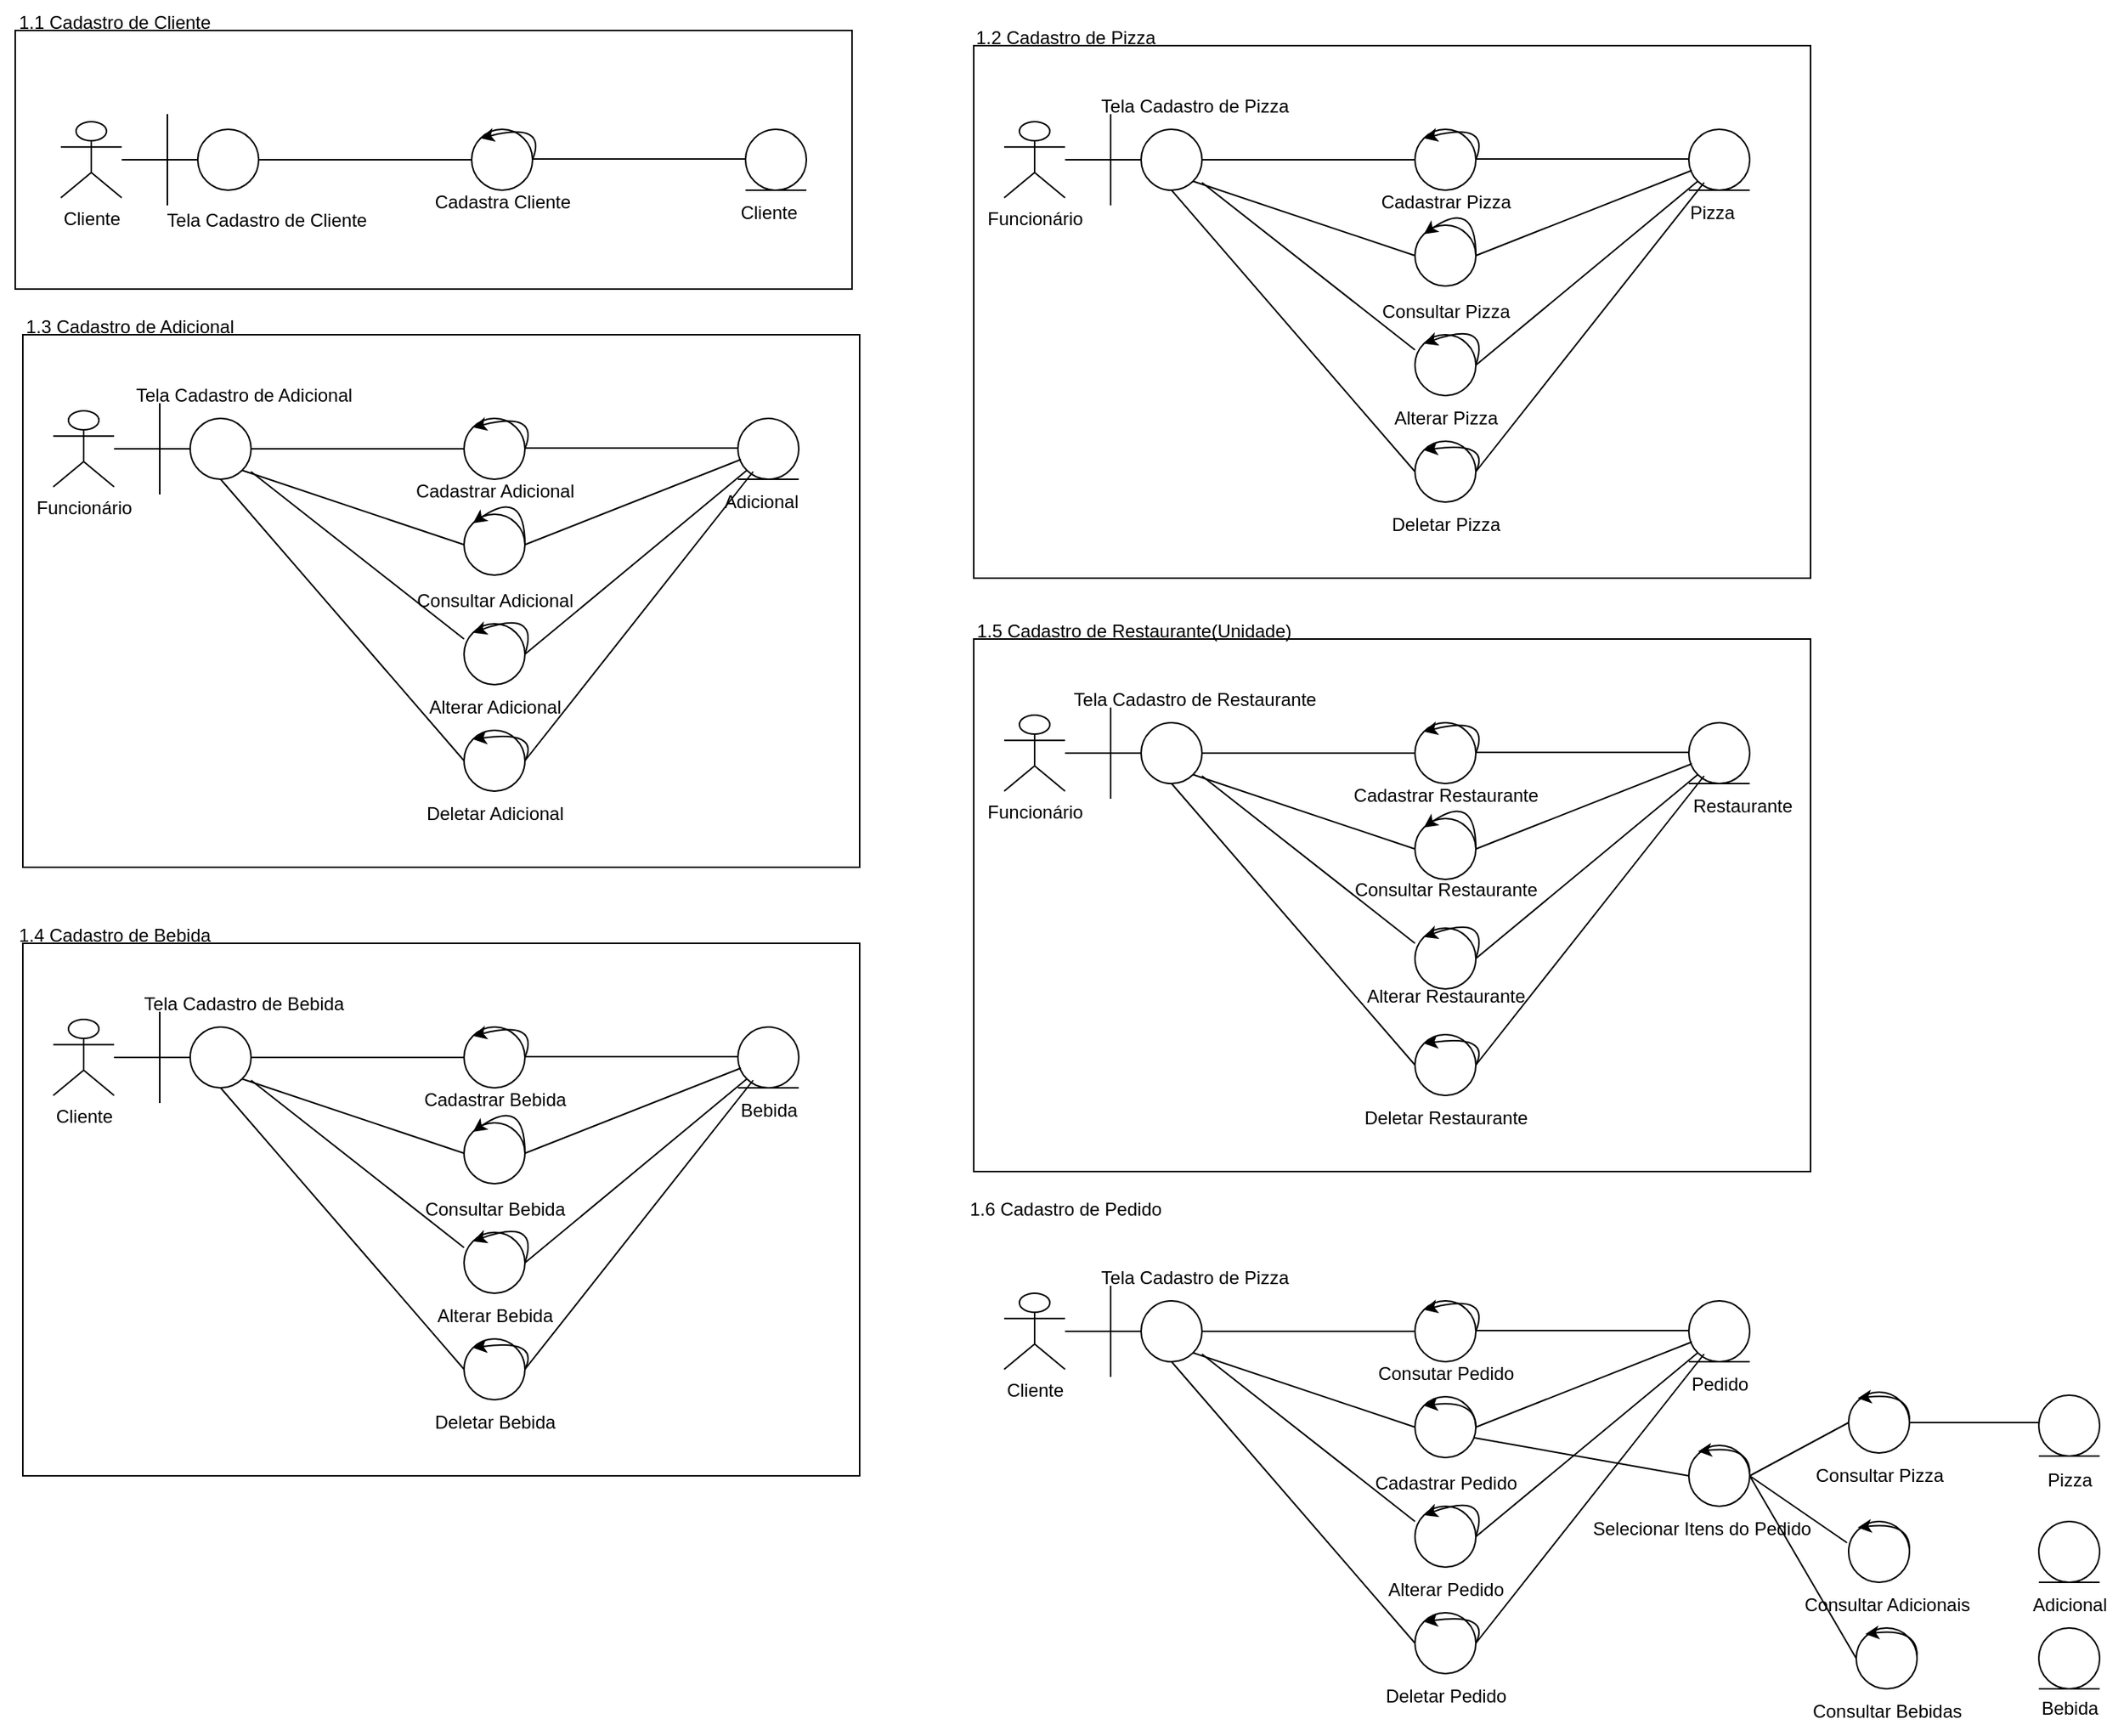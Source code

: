 <mxfile version="26.2.13">
  <diagram id="9wuUEzQ36MTWyRFUQ5qu" name="Página-1">
    <mxGraphModel dx="874" dy="600" grid="1" gridSize="10" guides="1" tooltips="1" connect="1" arrows="1" fold="1" page="1" pageScale="1" pageWidth="3300" pageHeight="4681" math="0" shadow="0">
      <root>
        <mxCell id="0" />
        <mxCell id="1" parent="0" />
        <mxCell id="_TT6wKNkeM36kvLPvi3m-147" value="" style="rounded=0;whiteSpace=wrap;html=1;fillColor=none;" vertex="1" parent="1">
          <mxGeometry x="25" y="700" width="550" height="350" as="geometry" />
        </mxCell>
        <mxCell id="_TT6wKNkeM36kvLPvi3m-57" value="" style="rounded=0;whiteSpace=wrap;html=1;fillColor=none;" vertex="1" parent="1">
          <mxGeometry x="650" y="110" width="550" height="350" as="geometry" />
        </mxCell>
        <mxCell id="_TT6wKNkeM36kvLPvi3m-117" value="" style="rounded=0;whiteSpace=wrap;html=1;fillColor=none;" vertex="1" parent="1">
          <mxGeometry x="650" y="500" width="550" height="350" as="geometry" />
        </mxCell>
        <mxCell id="_TT6wKNkeM36kvLPvi3m-87" value="" style="rounded=0;whiteSpace=wrap;html=1;fillColor=none;" vertex="1" parent="1">
          <mxGeometry x="25" y="300" width="550" height="350" as="geometry" />
        </mxCell>
        <mxCell id="_TT6wKNkeM36kvLPvi3m-22" value="" style="rounded=0;whiteSpace=wrap;html=1;fillColor=none;" vertex="1" parent="1">
          <mxGeometry x="20" y="100" width="550" height="170" as="geometry" />
        </mxCell>
        <mxCell id="_TT6wKNkeM36kvLPvi3m-2" value="Cliente" style="shape=umlActor;verticalLabelPosition=bottom;verticalAlign=top;html=1;outlineConnect=0;" vertex="1" parent="1">
          <mxGeometry x="50" y="160" width="40" height="50" as="geometry" />
        </mxCell>
        <mxCell id="_TT6wKNkeM36kvLPvi3m-5" value="1.1 Cadastro de Cliente" style="text;html=1;align=center;verticalAlign=middle;resizable=0;points=[];autosize=1;strokeColor=none;fillColor=none;" vertex="1" parent="1">
          <mxGeometry x="10" y="80" width="150" height="30" as="geometry" />
        </mxCell>
        <mxCell id="_TT6wKNkeM36kvLPvi3m-6" value="" style="ellipse;whiteSpace=wrap;html=1;aspect=fixed;fillColor=none;" vertex="1" parent="1">
          <mxGeometry x="140" y="165" width="40" height="40" as="geometry" />
        </mxCell>
        <mxCell id="_TT6wKNkeM36kvLPvi3m-10" value="" style="endArrow=none;html=1;rounded=0;" edge="1" parent="1">
          <mxGeometry width="50" height="50" relative="1" as="geometry">
            <mxPoint x="120" y="215" as="sourcePoint" />
            <mxPoint x="120" y="155" as="targetPoint" />
          </mxGeometry>
        </mxCell>
        <mxCell id="_TT6wKNkeM36kvLPvi3m-11" value="" style="endArrow=none;html=1;rounded=0;entryX=0;entryY=0.5;entryDx=0;entryDy=0;" edge="1" parent="1" source="_TT6wKNkeM36kvLPvi3m-2" target="_TT6wKNkeM36kvLPvi3m-6">
          <mxGeometry width="50" height="50" relative="1" as="geometry">
            <mxPoint x="400" y="300" as="sourcePoint" />
            <mxPoint x="140" y="170" as="targetPoint" />
          </mxGeometry>
        </mxCell>
        <mxCell id="_TT6wKNkeM36kvLPvi3m-12" value="Tela Cadastro de Cliente" style="text;html=1;align=center;verticalAlign=middle;resizable=0;points=[];autosize=1;strokeColor=none;fillColor=none;" vertex="1" parent="1">
          <mxGeometry x="110" y="210" width="150" height="30" as="geometry" />
        </mxCell>
        <mxCell id="_TT6wKNkeM36kvLPvi3m-14" value="" style="ellipse;whiteSpace=wrap;html=1;aspect=fixed;fillColor=none;" vertex="1" parent="1">
          <mxGeometry x="320" y="165" width="40" height="40" as="geometry" />
        </mxCell>
        <mxCell id="_TT6wKNkeM36kvLPvi3m-15" value="" style="curved=1;endArrow=classic;html=1;rounded=0;exitX=1;exitY=0.5;exitDx=0;exitDy=0;entryX=0;entryY=0;entryDx=0;entryDy=0;" edge="1" parent="1" source="_TT6wKNkeM36kvLPvi3m-14" target="_TT6wKNkeM36kvLPvi3m-14">
          <mxGeometry width="50" height="50" relative="1" as="geometry">
            <mxPoint x="400" y="300" as="sourcePoint" />
            <mxPoint x="450" y="250" as="targetPoint" />
            <Array as="points">
              <mxPoint x="370" y="160" />
            </Array>
          </mxGeometry>
        </mxCell>
        <mxCell id="_TT6wKNkeM36kvLPvi3m-16" value="" style="endArrow=none;html=1;rounded=0;exitX=1;exitY=0.5;exitDx=0;exitDy=0;entryX=0;entryY=0.5;entryDx=0;entryDy=0;" edge="1" parent="1" source="_TT6wKNkeM36kvLPvi3m-6" target="_TT6wKNkeM36kvLPvi3m-14">
          <mxGeometry width="50" height="50" relative="1" as="geometry">
            <mxPoint x="400" y="300" as="sourcePoint" />
            <mxPoint x="450" y="250" as="targetPoint" />
          </mxGeometry>
        </mxCell>
        <mxCell id="_TT6wKNkeM36kvLPvi3m-17" value="Cadastra Cliente" style="text;html=1;align=center;verticalAlign=middle;resizable=0;points=[];autosize=1;strokeColor=none;fillColor=none;" vertex="1" parent="1">
          <mxGeometry x="285" y="198" width="110" height="30" as="geometry" />
        </mxCell>
        <mxCell id="_TT6wKNkeM36kvLPvi3m-18" value="" style="ellipse;whiteSpace=wrap;html=1;aspect=fixed;fillColor=none;" vertex="1" parent="1">
          <mxGeometry x="500" y="165" width="40" height="40" as="geometry" />
        </mxCell>
        <mxCell id="_TT6wKNkeM36kvLPvi3m-19" value="" style="endArrow=none;html=1;rounded=0;exitX=1;exitY=0.5;exitDx=0;exitDy=0;entryX=0;entryY=0.5;entryDx=0;entryDy=0;" edge="1" parent="1">
          <mxGeometry width="50" height="50" relative="1" as="geometry">
            <mxPoint x="360" y="184.5" as="sourcePoint" />
            <mxPoint x="500" y="184.5" as="targetPoint" />
          </mxGeometry>
        </mxCell>
        <mxCell id="_TT6wKNkeM36kvLPvi3m-20" value="" style="endArrow=none;html=1;rounded=0;" edge="1" parent="1">
          <mxGeometry width="50" height="50" relative="1" as="geometry">
            <mxPoint x="500" y="205" as="sourcePoint" />
            <mxPoint x="540" y="205" as="targetPoint" />
          </mxGeometry>
        </mxCell>
        <mxCell id="_TT6wKNkeM36kvLPvi3m-21" value="Cliente" style="text;html=1;align=center;verticalAlign=middle;resizable=0;points=[];autosize=1;strokeColor=none;fillColor=none;" vertex="1" parent="1">
          <mxGeometry x="485" y="205" width="60" height="30" as="geometry" />
        </mxCell>
        <mxCell id="_TT6wKNkeM36kvLPvi3m-24" value="Funcionário" style="shape=umlActor;verticalLabelPosition=bottom;verticalAlign=top;html=1;outlineConnect=0;" vertex="1" parent="1">
          <mxGeometry x="670" y="160" width="40" height="50" as="geometry" />
        </mxCell>
        <mxCell id="_TT6wKNkeM36kvLPvi3m-25" value="1.2 Cadastro de Pizza" style="text;html=1;align=center;verticalAlign=middle;resizable=0;points=[];autosize=1;strokeColor=none;fillColor=none;" vertex="1" parent="1">
          <mxGeometry x="640" y="90" width="140" height="30" as="geometry" />
        </mxCell>
        <mxCell id="_TT6wKNkeM36kvLPvi3m-26" value="" style="ellipse;whiteSpace=wrap;html=1;aspect=fixed;fillColor=none;" vertex="1" parent="1">
          <mxGeometry x="760" y="165" width="40" height="40" as="geometry" />
        </mxCell>
        <mxCell id="_TT6wKNkeM36kvLPvi3m-27" value="" style="endArrow=none;html=1;rounded=0;" edge="1" parent="1">
          <mxGeometry width="50" height="50" relative="1" as="geometry">
            <mxPoint x="740" y="215" as="sourcePoint" />
            <mxPoint x="740" y="155" as="targetPoint" />
          </mxGeometry>
        </mxCell>
        <mxCell id="_TT6wKNkeM36kvLPvi3m-28" value="" style="endArrow=none;html=1;rounded=0;entryX=0;entryY=0.5;entryDx=0;entryDy=0;" edge="1" parent="1" source="_TT6wKNkeM36kvLPvi3m-24" target="_TT6wKNkeM36kvLPvi3m-26">
          <mxGeometry width="50" height="50" relative="1" as="geometry">
            <mxPoint x="1020" y="300" as="sourcePoint" />
            <mxPoint x="760" y="170" as="targetPoint" />
          </mxGeometry>
        </mxCell>
        <mxCell id="_TT6wKNkeM36kvLPvi3m-29" value="Tela Cadastro de Pizza" style="text;html=1;align=center;verticalAlign=middle;resizable=0;points=[];autosize=1;strokeColor=none;fillColor=none;" vertex="1" parent="1">
          <mxGeometry x="720" y="135" width="150" height="30" as="geometry" />
        </mxCell>
        <mxCell id="_TT6wKNkeM36kvLPvi3m-30" value="" style="ellipse;whiteSpace=wrap;html=1;aspect=fixed;fillColor=none;" vertex="1" parent="1">
          <mxGeometry x="940" y="165" width="40" height="40" as="geometry" />
        </mxCell>
        <mxCell id="_TT6wKNkeM36kvLPvi3m-31" value="" style="curved=1;endArrow=classic;html=1;rounded=0;exitX=1;exitY=0.5;exitDx=0;exitDy=0;entryX=0;entryY=0;entryDx=0;entryDy=0;" edge="1" parent="1" source="_TT6wKNkeM36kvLPvi3m-30" target="_TT6wKNkeM36kvLPvi3m-30">
          <mxGeometry width="50" height="50" relative="1" as="geometry">
            <mxPoint x="1020" y="300" as="sourcePoint" />
            <mxPoint x="1070" y="250" as="targetPoint" />
            <Array as="points">
              <mxPoint x="990" y="160" />
            </Array>
          </mxGeometry>
        </mxCell>
        <mxCell id="_TT6wKNkeM36kvLPvi3m-32" value="" style="endArrow=none;html=1;rounded=0;exitX=1;exitY=0.5;exitDx=0;exitDy=0;entryX=0;entryY=0.5;entryDx=0;entryDy=0;" edge="1" parent="1" source="_TT6wKNkeM36kvLPvi3m-26" target="_TT6wKNkeM36kvLPvi3m-30">
          <mxGeometry width="50" height="50" relative="1" as="geometry">
            <mxPoint x="1020" y="300" as="sourcePoint" />
            <mxPoint x="1070" y="250" as="targetPoint" />
          </mxGeometry>
        </mxCell>
        <mxCell id="_TT6wKNkeM36kvLPvi3m-33" value="Cadastrar Pizza" style="text;html=1;align=center;verticalAlign=middle;resizable=0;points=[];autosize=1;strokeColor=none;fillColor=none;" vertex="1" parent="1">
          <mxGeometry x="905" y="198" width="110" height="30" as="geometry" />
        </mxCell>
        <mxCell id="_TT6wKNkeM36kvLPvi3m-34" value="" style="ellipse;whiteSpace=wrap;html=1;aspect=fixed;fillColor=none;" vertex="1" parent="1">
          <mxGeometry x="1120" y="165" width="40" height="40" as="geometry" />
        </mxCell>
        <mxCell id="_TT6wKNkeM36kvLPvi3m-35" value="" style="endArrow=none;html=1;rounded=0;exitX=1;exitY=0.5;exitDx=0;exitDy=0;entryX=0;entryY=0.5;entryDx=0;entryDy=0;" edge="1" parent="1">
          <mxGeometry width="50" height="50" relative="1" as="geometry">
            <mxPoint x="980" y="184.5" as="sourcePoint" />
            <mxPoint x="1120" y="184.5" as="targetPoint" />
          </mxGeometry>
        </mxCell>
        <mxCell id="_TT6wKNkeM36kvLPvi3m-36" value="" style="endArrow=none;html=1;rounded=0;" edge="1" parent="1">
          <mxGeometry width="50" height="50" relative="1" as="geometry">
            <mxPoint x="1120" y="205" as="sourcePoint" />
            <mxPoint x="1160" y="205" as="targetPoint" />
          </mxGeometry>
        </mxCell>
        <mxCell id="_TT6wKNkeM36kvLPvi3m-37" value="Pizza" style="text;html=1;align=center;verticalAlign=middle;resizable=0;points=[];autosize=1;strokeColor=none;fillColor=none;" vertex="1" parent="1">
          <mxGeometry x="1110" y="205" width="50" height="30" as="geometry" />
        </mxCell>
        <mxCell id="_TT6wKNkeM36kvLPvi3m-40" value="" style="ellipse;whiteSpace=wrap;html=1;aspect=fixed;fillColor=none;" vertex="1" parent="1">
          <mxGeometry x="940" y="300" width="40" height="40" as="geometry" />
        </mxCell>
        <mxCell id="_TT6wKNkeM36kvLPvi3m-41" value="" style="curved=1;endArrow=classic;html=1;rounded=0;exitX=1;exitY=0.5;exitDx=0;exitDy=0;entryX=0;entryY=0;entryDx=0;entryDy=0;" edge="1" parent="1" source="_TT6wKNkeM36kvLPvi3m-40" target="_TT6wKNkeM36kvLPvi3m-40">
          <mxGeometry width="50" height="50" relative="1" as="geometry">
            <mxPoint x="1020" y="460" as="sourcePoint" />
            <mxPoint x="1070" y="410" as="targetPoint" />
            <Array as="points">
              <mxPoint x="990" y="290" />
            </Array>
          </mxGeometry>
        </mxCell>
        <mxCell id="_TT6wKNkeM36kvLPvi3m-42" value="Consultar Pizza" style="text;html=1;align=center;verticalAlign=middle;resizable=0;points=[];autosize=1;strokeColor=none;fillColor=none;" vertex="1" parent="1">
          <mxGeometry x="905" y="270" width="110" height="30" as="geometry" />
        </mxCell>
        <mxCell id="_TT6wKNkeM36kvLPvi3m-43" value="Alterar Pizza" style="text;html=1;align=center;verticalAlign=middle;resizable=0;points=[];autosize=1;strokeColor=none;fillColor=none;" vertex="1" parent="1">
          <mxGeometry x="915" y="340" width="90" height="30" as="geometry" />
        </mxCell>
        <mxCell id="_TT6wKNkeM36kvLPvi3m-46" value="" style="ellipse;whiteSpace=wrap;html=1;aspect=fixed;fillColor=none;" vertex="1" parent="1">
          <mxGeometry x="940" y="228" width="40" height="40" as="geometry" />
        </mxCell>
        <mxCell id="_TT6wKNkeM36kvLPvi3m-47" value="" style="curved=1;endArrow=classic;html=1;rounded=0;exitX=1;exitY=0.5;exitDx=0;exitDy=0;entryX=0;entryY=0;entryDx=0;entryDy=0;" edge="1" parent="1" source="_TT6wKNkeM36kvLPvi3m-46" target="_TT6wKNkeM36kvLPvi3m-46">
          <mxGeometry width="50" height="50" relative="1" as="geometry">
            <mxPoint x="1030" y="310" as="sourcePoint" />
            <mxPoint x="1080" y="260" as="targetPoint" />
            <Array as="points">
              <mxPoint x="980" y="210" />
            </Array>
          </mxGeometry>
        </mxCell>
        <mxCell id="_TT6wKNkeM36kvLPvi3m-48" value="" style="ellipse;whiteSpace=wrap;html=1;aspect=fixed;fillColor=none;" vertex="1" parent="1">
          <mxGeometry x="940" y="370" width="40" height="40" as="geometry" />
        </mxCell>
        <mxCell id="_TT6wKNkeM36kvLPvi3m-49" value="" style="curved=1;endArrow=classic;html=1;rounded=0;exitX=1;exitY=0.5;exitDx=0;exitDy=0;entryX=0;entryY=0;entryDx=0;entryDy=0;" edge="1" parent="1" source="_TT6wKNkeM36kvLPvi3m-48" target="_TT6wKNkeM36kvLPvi3m-48">
          <mxGeometry width="50" height="50" relative="1" as="geometry">
            <mxPoint x="1020" y="520" as="sourcePoint" />
            <mxPoint x="1070" y="470" as="targetPoint" />
            <Array as="points">
              <mxPoint x="990" y="370" />
            </Array>
          </mxGeometry>
        </mxCell>
        <mxCell id="_TT6wKNkeM36kvLPvi3m-50" value="Deletar Pizza" style="text;html=1;align=center;verticalAlign=middle;resizable=0;points=[];autosize=1;strokeColor=none;fillColor=none;" vertex="1" parent="1">
          <mxGeometry x="915" y="410" width="90" height="30" as="geometry" />
        </mxCell>
        <mxCell id="_TT6wKNkeM36kvLPvi3m-51" value="" style="endArrow=none;html=1;rounded=0;exitX=1;exitY=1;exitDx=0;exitDy=0;entryX=0;entryY=0.5;entryDx=0;entryDy=0;" edge="1" parent="1" source="_TT6wKNkeM36kvLPvi3m-26" target="_TT6wKNkeM36kvLPvi3m-46">
          <mxGeometry width="50" height="50" relative="1" as="geometry">
            <mxPoint x="810" y="195" as="sourcePoint" />
            <mxPoint x="950" y="195" as="targetPoint" />
          </mxGeometry>
        </mxCell>
        <mxCell id="_TT6wKNkeM36kvLPvi3m-52" value="" style="endArrow=none;html=1;rounded=0;entryX=0;entryY=0.25;entryDx=0;entryDy=0;entryPerimeter=0;" edge="1" parent="1" target="_TT6wKNkeM36kvLPvi3m-40">
          <mxGeometry width="50" height="50" relative="1" as="geometry">
            <mxPoint x="800" y="200" as="sourcePoint" />
            <mxPoint x="960" y="205" as="targetPoint" />
          </mxGeometry>
        </mxCell>
        <mxCell id="_TT6wKNkeM36kvLPvi3m-53" value="" style="endArrow=none;html=1;rounded=0;exitX=0.5;exitY=1;exitDx=0;exitDy=0;entryX=0;entryY=0.5;entryDx=0;entryDy=0;" edge="1" parent="1" source="_TT6wKNkeM36kvLPvi3m-26" target="_TT6wKNkeM36kvLPvi3m-48">
          <mxGeometry width="50" height="50" relative="1" as="geometry">
            <mxPoint x="830" y="215" as="sourcePoint" />
            <mxPoint x="970" y="215" as="targetPoint" />
          </mxGeometry>
        </mxCell>
        <mxCell id="_TT6wKNkeM36kvLPvi3m-54" value="" style="endArrow=none;html=1;rounded=0;exitX=1;exitY=0.5;exitDx=0;exitDy=0;entryX=0.05;entryY=0.675;entryDx=0;entryDy=0;entryPerimeter=0;" edge="1" parent="1" source="_TT6wKNkeM36kvLPvi3m-46" target="_TT6wKNkeM36kvLPvi3m-34">
          <mxGeometry width="50" height="50" relative="1" as="geometry">
            <mxPoint x="840" y="225" as="sourcePoint" />
            <mxPoint x="980" y="225" as="targetPoint" />
          </mxGeometry>
        </mxCell>
        <mxCell id="_TT6wKNkeM36kvLPvi3m-55" value="" style="endArrow=none;html=1;rounded=0;exitX=1;exitY=0.5;exitDx=0;exitDy=0;entryX=0;entryY=1;entryDx=0;entryDy=0;" edge="1" parent="1" source="_TT6wKNkeM36kvLPvi3m-40" target="_TT6wKNkeM36kvLPvi3m-34">
          <mxGeometry width="50" height="50" relative="1" as="geometry">
            <mxPoint x="850" y="235" as="sourcePoint" />
            <mxPoint x="990" y="235" as="targetPoint" />
          </mxGeometry>
        </mxCell>
        <mxCell id="_TT6wKNkeM36kvLPvi3m-56" value="" style="endArrow=none;html=1;rounded=0;exitX=1;exitY=0.5;exitDx=0;exitDy=0;" edge="1" parent="1" source="_TT6wKNkeM36kvLPvi3m-48">
          <mxGeometry width="50" height="50" relative="1" as="geometry">
            <mxPoint x="860" y="245" as="sourcePoint" />
            <mxPoint x="1130" y="200" as="targetPoint" />
          </mxGeometry>
        </mxCell>
        <mxCell id="_TT6wKNkeM36kvLPvi3m-58" value="Funcionário" style="shape=umlActor;verticalLabelPosition=bottom;verticalAlign=top;html=1;outlineConnect=0;" vertex="1" parent="1">
          <mxGeometry x="45" y="350" width="40" height="50" as="geometry" />
        </mxCell>
        <mxCell id="_TT6wKNkeM36kvLPvi3m-59" value="1.3 Cadastro de Adicional" style="text;html=1;align=center;verticalAlign=middle;resizable=0;points=[];autosize=1;strokeColor=none;fillColor=none;" vertex="1" parent="1">
          <mxGeometry x="15" y="280" width="160" height="30" as="geometry" />
        </mxCell>
        <mxCell id="_TT6wKNkeM36kvLPvi3m-60" value="" style="ellipse;whiteSpace=wrap;html=1;aspect=fixed;fillColor=none;" vertex="1" parent="1">
          <mxGeometry x="135" y="355" width="40" height="40" as="geometry" />
        </mxCell>
        <mxCell id="_TT6wKNkeM36kvLPvi3m-61" value="" style="endArrow=none;html=1;rounded=0;" edge="1" parent="1">
          <mxGeometry width="50" height="50" relative="1" as="geometry">
            <mxPoint x="115" y="405" as="sourcePoint" />
            <mxPoint x="115" y="345" as="targetPoint" />
          </mxGeometry>
        </mxCell>
        <mxCell id="_TT6wKNkeM36kvLPvi3m-62" value="" style="endArrow=none;html=1;rounded=0;entryX=0;entryY=0.5;entryDx=0;entryDy=0;" edge="1" parent="1" source="_TT6wKNkeM36kvLPvi3m-58" target="_TT6wKNkeM36kvLPvi3m-60">
          <mxGeometry width="50" height="50" relative="1" as="geometry">
            <mxPoint x="395" y="490" as="sourcePoint" />
            <mxPoint x="135" y="360" as="targetPoint" />
          </mxGeometry>
        </mxCell>
        <mxCell id="_TT6wKNkeM36kvLPvi3m-63" value="Tela Cadastro de Adicional" style="text;html=1;align=center;verticalAlign=middle;resizable=0;points=[];autosize=1;strokeColor=none;fillColor=none;" vertex="1" parent="1">
          <mxGeometry x="85" y="325" width="170" height="30" as="geometry" />
        </mxCell>
        <mxCell id="_TT6wKNkeM36kvLPvi3m-64" value="" style="ellipse;whiteSpace=wrap;html=1;aspect=fixed;fillColor=none;" vertex="1" parent="1">
          <mxGeometry x="315" y="355" width="40" height="40" as="geometry" />
        </mxCell>
        <mxCell id="_TT6wKNkeM36kvLPvi3m-65" value="" style="curved=1;endArrow=classic;html=1;rounded=0;exitX=1;exitY=0.5;exitDx=0;exitDy=0;entryX=0;entryY=0;entryDx=0;entryDy=0;" edge="1" parent="1" source="_TT6wKNkeM36kvLPvi3m-64" target="_TT6wKNkeM36kvLPvi3m-64">
          <mxGeometry width="50" height="50" relative="1" as="geometry">
            <mxPoint x="395" y="490" as="sourcePoint" />
            <mxPoint x="445" y="440" as="targetPoint" />
            <Array as="points">
              <mxPoint x="365" y="350" />
            </Array>
          </mxGeometry>
        </mxCell>
        <mxCell id="_TT6wKNkeM36kvLPvi3m-66" value="" style="endArrow=none;html=1;rounded=0;exitX=1;exitY=0.5;exitDx=0;exitDy=0;entryX=0;entryY=0.5;entryDx=0;entryDy=0;" edge="1" parent="1" source="_TT6wKNkeM36kvLPvi3m-60" target="_TT6wKNkeM36kvLPvi3m-64">
          <mxGeometry width="50" height="50" relative="1" as="geometry">
            <mxPoint x="395" y="490" as="sourcePoint" />
            <mxPoint x="445" y="440" as="targetPoint" />
          </mxGeometry>
        </mxCell>
        <mxCell id="_TT6wKNkeM36kvLPvi3m-67" value="Cadastrar Adicional" style="text;html=1;align=center;verticalAlign=middle;resizable=0;points=[];autosize=1;strokeColor=none;fillColor=none;" vertex="1" parent="1">
          <mxGeometry x="270" y="388" width="130" height="30" as="geometry" />
        </mxCell>
        <mxCell id="_TT6wKNkeM36kvLPvi3m-68" value="" style="ellipse;whiteSpace=wrap;html=1;aspect=fixed;fillColor=none;" vertex="1" parent="1">
          <mxGeometry x="495" y="355" width="40" height="40" as="geometry" />
        </mxCell>
        <mxCell id="_TT6wKNkeM36kvLPvi3m-69" value="" style="endArrow=none;html=1;rounded=0;exitX=1;exitY=0.5;exitDx=0;exitDy=0;entryX=0;entryY=0.5;entryDx=0;entryDy=0;" edge="1" parent="1">
          <mxGeometry width="50" height="50" relative="1" as="geometry">
            <mxPoint x="355" y="374.5" as="sourcePoint" />
            <mxPoint x="495" y="374.5" as="targetPoint" />
          </mxGeometry>
        </mxCell>
        <mxCell id="_TT6wKNkeM36kvLPvi3m-70" value="" style="endArrow=none;html=1;rounded=0;" edge="1" parent="1">
          <mxGeometry width="50" height="50" relative="1" as="geometry">
            <mxPoint x="495" y="395" as="sourcePoint" />
            <mxPoint x="535" y="395" as="targetPoint" />
          </mxGeometry>
        </mxCell>
        <mxCell id="_TT6wKNkeM36kvLPvi3m-71" value="Adicional" style="text;html=1;align=center;verticalAlign=middle;resizable=0;points=[];autosize=1;strokeColor=none;fillColor=none;" vertex="1" parent="1">
          <mxGeometry x="475" y="395" width="70" height="30" as="geometry" />
        </mxCell>
        <mxCell id="_TT6wKNkeM36kvLPvi3m-72" value="" style="ellipse;whiteSpace=wrap;html=1;aspect=fixed;fillColor=none;" vertex="1" parent="1">
          <mxGeometry x="315" y="490" width="40" height="40" as="geometry" />
        </mxCell>
        <mxCell id="_TT6wKNkeM36kvLPvi3m-73" value="" style="curved=1;endArrow=classic;html=1;rounded=0;exitX=1;exitY=0.5;exitDx=0;exitDy=0;entryX=0;entryY=0;entryDx=0;entryDy=0;" edge="1" parent="1" source="_TT6wKNkeM36kvLPvi3m-72" target="_TT6wKNkeM36kvLPvi3m-72">
          <mxGeometry width="50" height="50" relative="1" as="geometry">
            <mxPoint x="395" y="650" as="sourcePoint" />
            <mxPoint x="445" y="600" as="targetPoint" />
            <Array as="points">
              <mxPoint x="365" y="480" />
            </Array>
          </mxGeometry>
        </mxCell>
        <mxCell id="_TT6wKNkeM36kvLPvi3m-74" value="Consultar Adicional" style="text;html=1;align=center;verticalAlign=middle;resizable=0;points=[];autosize=1;strokeColor=none;fillColor=none;" vertex="1" parent="1">
          <mxGeometry x="270" y="460" width="130" height="30" as="geometry" />
        </mxCell>
        <mxCell id="_TT6wKNkeM36kvLPvi3m-75" value="Alterar Adicional" style="text;html=1;align=center;verticalAlign=middle;resizable=0;points=[];autosize=1;strokeColor=none;fillColor=none;" vertex="1" parent="1">
          <mxGeometry x="280" y="530" width="110" height="30" as="geometry" />
        </mxCell>
        <mxCell id="_TT6wKNkeM36kvLPvi3m-76" value="" style="ellipse;whiteSpace=wrap;html=1;aspect=fixed;fillColor=none;" vertex="1" parent="1">
          <mxGeometry x="315" y="418" width="40" height="40" as="geometry" />
        </mxCell>
        <mxCell id="_TT6wKNkeM36kvLPvi3m-77" value="" style="curved=1;endArrow=classic;html=1;rounded=0;exitX=1;exitY=0.5;exitDx=0;exitDy=0;entryX=0;entryY=0;entryDx=0;entryDy=0;" edge="1" parent="1" source="_TT6wKNkeM36kvLPvi3m-76" target="_TT6wKNkeM36kvLPvi3m-76">
          <mxGeometry width="50" height="50" relative="1" as="geometry">
            <mxPoint x="405" y="500" as="sourcePoint" />
            <mxPoint x="455" y="450" as="targetPoint" />
            <Array as="points">
              <mxPoint x="355" y="400" />
            </Array>
          </mxGeometry>
        </mxCell>
        <mxCell id="_TT6wKNkeM36kvLPvi3m-78" value="" style="ellipse;whiteSpace=wrap;html=1;aspect=fixed;fillColor=none;" vertex="1" parent="1">
          <mxGeometry x="315" y="560" width="40" height="40" as="geometry" />
        </mxCell>
        <mxCell id="_TT6wKNkeM36kvLPvi3m-79" value="" style="curved=1;endArrow=classic;html=1;rounded=0;exitX=1;exitY=0.5;exitDx=0;exitDy=0;entryX=0;entryY=0;entryDx=0;entryDy=0;" edge="1" parent="1" source="_TT6wKNkeM36kvLPvi3m-78" target="_TT6wKNkeM36kvLPvi3m-78">
          <mxGeometry width="50" height="50" relative="1" as="geometry">
            <mxPoint x="395" y="710" as="sourcePoint" />
            <mxPoint x="445" y="660" as="targetPoint" />
            <Array as="points">
              <mxPoint x="365" y="560" />
            </Array>
          </mxGeometry>
        </mxCell>
        <mxCell id="_TT6wKNkeM36kvLPvi3m-80" value="Deletar Adicional" style="text;html=1;align=center;verticalAlign=middle;resizable=0;points=[];autosize=1;strokeColor=none;fillColor=none;" vertex="1" parent="1">
          <mxGeometry x="280" y="600" width="110" height="30" as="geometry" />
        </mxCell>
        <mxCell id="_TT6wKNkeM36kvLPvi3m-81" value="" style="endArrow=none;html=1;rounded=0;exitX=1;exitY=1;exitDx=0;exitDy=0;entryX=0;entryY=0.5;entryDx=0;entryDy=0;" edge="1" parent="1" source="_TT6wKNkeM36kvLPvi3m-60" target="_TT6wKNkeM36kvLPvi3m-76">
          <mxGeometry width="50" height="50" relative="1" as="geometry">
            <mxPoint x="185" y="385" as="sourcePoint" />
            <mxPoint x="325" y="385" as="targetPoint" />
          </mxGeometry>
        </mxCell>
        <mxCell id="_TT6wKNkeM36kvLPvi3m-82" value="" style="endArrow=none;html=1;rounded=0;entryX=0;entryY=0.25;entryDx=0;entryDy=0;entryPerimeter=0;" edge="1" parent="1" target="_TT6wKNkeM36kvLPvi3m-72">
          <mxGeometry width="50" height="50" relative="1" as="geometry">
            <mxPoint x="175" y="390" as="sourcePoint" />
            <mxPoint x="335" y="395" as="targetPoint" />
          </mxGeometry>
        </mxCell>
        <mxCell id="_TT6wKNkeM36kvLPvi3m-83" value="" style="endArrow=none;html=1;rounded=0;exitX=0.5;exitY=1;exitDx=0;exitDy=0;entryX=0;entryY=0.5;entryDx=0;entryDy=0;" edge="1" parent="1" source="_TT6wKNkeM36kvLPvi3m-60" target="_TT6wKNkeM36kvLPvi3m-78">
          <mxGeometry width="50" height="50" relative="1" as="geometry">
            <mxPoint x="205" y="405" as="sourcePoint" />
            <mxPoint x="345" y="405" as="targetPoint" />
          </mxGeometry>
        </mxCell>
        <mxCell id="_TT6wKNkeM36kvLPvi3m-84" value="" style="endArrow=none;html=1;rounded=0;exitX=1;exitY=0.5;exitDx=0;exitDy=0;entryX=0.05;entryY=0.675;entryDx=0;entryDy=0;entryPerimeter=0;" edge="1" parent="1" source="_TT6wKNkeM36kvLPvi3m-76" target="_TT6wKNkeM36kvLPvi3m-68">
          <mxGeometry width="50" height="50" relative="1" as="geometry">
            <mxPoint x="215" y="415" as="sourcePoint" />
            <mxPoint x="355" y="415" as="targetPoint" />
          </mxGeometry>
        </mxCell>
        <mxCell id="_TT6wKNkeM36kvLPvi3m-85" value="" style="endArrow=none;html=1;rounded=0;exitX=1;exitY=0.5;exitDx=0;exitDy=0;entryX=0;entryY=1;entryDx=0;entryDy=0;" edge="1" parent="1" source="_TT6wKNkeM36kvLPvi3m-72" target="_TT6wKNkeM36kvLPvi3m-68">
          <mxGeometry width="50" height="50" relative="1" as="geometry">
            <mxPoint x="225" y="425" as="sourcePoint" />
            <mxPoint x="365" y="425" as="targetPoint" />
          </mxGeometry>
        </mxCell>
        <mxCell id="_TT6wKNkeM36kvLPvi3m-86" value="" style="endArrow=none;html=1;rounded=0;exitX=1;exitY=0.5;exitDx=0;exitDy=0;" edge="1" parent="1" source="_TT6wKNkeM36kvLPvi3m-78">
          <mxGeometry width="50" height="50" relative="1" as="geometry">
            <mxPoint x="235" y="435" as="sourcePoint" />
            <mxPoint x="505" y="390" as="targetPoint" />
          </mxGeometry>
        </mxCell>
        <mxCell id="_TT6wKNkeM36kvLPvi3m-88" value="Funcionário" style="shape=umlActor;verticalLabelPosition=bottom;verticalAlign=top;html=1;outlineConnect=0;" vertex="1" parent="1">
          <mxGeometry x="670" y="550" width="40" height="50" as="geometry" />
        </mxCell>
        <mxCell id="_TT6wKNkeM36kvLPvi3m-89" value="1.5 Cadastro de Restaurante(Unidade)" style="text;html=1;align=center;verticalAlign=middle;resizable=0;points=[];autosize=1;strokeColor=none;fillColor=none;" vertex="1" parent="1">
          <mxGeometry x="640" y="480" width="230" height="30" as="geometry" />
        </mxCell>
        <mxCell id="_TT6wKNkeM36kvLPvi3m-90" value="" style="ellipse;whiteSpace=wrap;html=1;aspect=fixed;fillColor=none;" vertex="1" parent="1">
          <mxGeometry x="760" y="555" width="40" height="40" as="geometry" />
        </mxCell>
        <mxCell id="_TT6wKNkeM36kvLPvi3m-91" value="" style="endArrow=none;html=1;rounded=0;" edge="1" parent="1">
          <mxGeometry width="50" height="50" relative="1" as="geometry">
            <mxPoint x="740" y="605" as="sourcePoint" />
            <mxPoint x="740" y="545" as="targetPoint" />
          </mxGeometry>
        </mxCell>
        <mxCell id="_TT6wKNkeM36kvLPvi3m-92" value="" style="endArrow=none;html=1;rounded=0;entryX=0;entryY=0.5;entryDx=0;entryDy=0;" edge="1" parent="1" source="_TT6wKNkeM36kvLPvi3m-88" target="_TT6wKNkeM36kvLPvi3m-90">
          <mxGeometry width="50" height="50" relative="1" as="geometry">
            <mxPoint x="1020" y="690" as="sourcePoint" />
            <mxPoint x="760" y="560" as="targetPoint" />
          </mxGeometry>
        </mxCell>
        <mxCell id="_TT6wKNkeM36kvLPvi3m-93" value="Tela Cadastro de Restaurante" style="text;html=1;align=center;verticalAlign=middle;resizable=0;points=[];autosize=1;strokeColor=none;fillColor=none;" vertex="1" parent="1">
          <mxGeometry x="705" y="525" width="180" height="30" as="geometry" />
        </mxCell>
        <mxCell id="_TT6wKNkeM36kvLPvi3m-94" value="" style="ellipse;whiteSpace=wrap;html=1;aspect=fixed;fillColor=none;" vertex="1" parent="1">
          <mxGeometry x="940" y="555" width="40" height="40" as="geometry" />
        </mxCell>
        <mxCell id="_TT6wKNkeM36kvLPvi3m-95" value="" style="curved=1;endArrow=classic;html=1;rounded=0;exitX=1;exitY=0.5;exitDx=0;exitDy=0;entryX=0;entryY=0;entryDx=0;entryDy=0;" edge="1" parent="1" source="_TT6wKNkeM36kvLPvi3m-94" target="_TT6wKNkeM36kvLPvi3m-94">
          <mxGeometry width="50" height="50" relative="1" as="geometry">
            <mxPoint x="1020" y="690" as="sourcePoint" />
            <mxPoint x="1070" y="640" as="targetPoint" />
            <Array as="points">
              <mxPoint x="990" y="550" />
            </Array>
          </mxGeometry>
        </mxCell>
        <mxCell id="_TT6wKNkeM36kvLPvi3m-96" value="" style="endArrow=none;html=1;rounded=0;exitX=1;exitY=0.5;exitDx=0;exitDy=0;entryX=0;entryY=0.5;entryDx=0;entryDy=0;" edge="1" parent="1" source="_TT6wKNkeM36kvLPvi3m-90" target="_TT6wKNkeM36kvLPvi3m-94">
          <mxGeometry width="50" height="50" relative="1" as="geometry">
            <mxPoint x="1020" y="690" as="sourcePoint" />
            <mxPoint x="1070" y="640" as="targetPoint" />
          </mxGeometry>
        </mxCell>
        <mxCell id="_TT6wKNkeM36kvLPvi3m-97" value="Cadastrar Restaurante" style="text;html=1;align=center;verticalAlign=middle;resizable=0;points=[];autosize=1;strokeColor=none;fillColor=none;" vertex="1" parent="1">
          <mxGeometry x="890" y="588" width="140" height="30" as="geometry" />
        </mxCell>
        <mxCell id="_TT6wKNkeM36kvLPvi3m-98" value="" style="ellipse;whiteSpace=wrap;html=1;aspect=fixed;fillColor=none;" vertex="1" parent="1">
          <mxGeometry x="1120" y="555" width="40" height="40" as="geometry" />
        </mxCell>
        <mxCell id="_TT6wKNkeM36kvLPvi3m-99" value="" style="endArrow=none;html=1;rounded=0;exitX=1;exitY=0.5;exitDx=0;exitDy=0;entryX=0;entryY=0.5;entryDx=0;entryDy=0;" edge="1" parent="1">
          <mxGeometry width="50" height="50" relative="1" as="geometry">
            <mxPoint x="980" y="574.5" as="sourcePoint" />
            <mxPoint x="1120" y="574.5" as="targetPoint" />
          </mxGeometry>
        </mxCell>
        <mxCell id="_TT6wKNkeM36kvLPvi3m-100" value="" style="endArrow=none;html=1;rounded=0;" edge="1" parent="1">
          <mxGeometry width="50" height="50" relative="1" as="geometry">
            <mxPoint x="1120" y="595" as="sourcePoint" />
            <mxPoint x="1160" y="595" as="targetPoint" />
          </mxGeometry>
        </mxCell>
        <mxCell id="_TT6wKNkeM36kvLPvi3m-101" value="Restaurante" style="text;html=1;align=center;verticalAlign=middle;resizable=0;points=[];autosize=1;strokeColor=none;fillColor=none;" vertex="1" parent="1">
          <mxGeometry x="1110" y="595" width="90" height="30" as="geometry" />
        </mxCell>
        <mxCell id="_TT6wKNkeM36kvLPvi3m-102" value="" style="ellipse;whiteSpace=wrap;html=1;aspect=fixed;fillColor=none;" vertex="1" parent="1">
          <mxGeometry x="940" y="690" width="40" height="40" as="geometry" />
        </mxCell>
        <mxCell id="_TT6wKNkeM36kvLPvi3m-103" value="" style="curved=1;endArrow=classic;html=1;rounded=0;exitX=1;exitY=0.5;exitDx=0;exitDy=0;entryX=0;entryY=0;entryDx=0;entryDy=0;" edge="1" parent="1" source="_TT6wKNkeM36kvLPvi3m-102" target="_TT6wKNkeM36kvLPvi3m-102">
          <mxGeometry width="50" height="50" relative="1" as="geometry">
            <mxPoint x="1020" y="850" as="sourcePoint" />
            <mxPoint x="1070" y="800" as="targetPoint" />
            <Array as="points">
              <mxPoint x="990" y="680" />
            </Array>
          </mxGeometry>
        </mxCell>
        <mxCell id="_TT6wKNkeM36kvLPvi3m-104" value="Consultar Restaurante" style="text;html=1;align=center;verticalAlign=middle;resizable=0;points=[];autosize=1;strokeColor=none;fillColor=none;" vertex="1" parent="1">
          <mxGeometry x="890" y="650" width="140" height="30" as="geometry" />
        </mxCell>
        <mxCell id="_TT6wKNkeM36kvLPvi3m-105" value="Alterar Restaurante" style="text;html=1;align=center;verticalAlign=middle;resizable=0;points=[];autosize=1;strokeColor=none;fillColor=none;" vertex="1" parent="1">
          <mxGeometry x="895" y="720" width="130" height="30" as="geometry" />
        </mxCell>
        <mxCell id="_TT6wKNkeM36kvLPvi3m-106" value="" style="ellipse;whiteSpace=wrap;html=1;aspect=fixed;fillColor=none;" vertex="1" parent="1">
          <mxGeometry x="940" y="618" width="40" height="40" as="geometry" />
        </mxCell>
        <mxCell id="_TT6wKNkeM36kvLPvi3m-107" value="" style="curved=1;endArrow=classic;html=1;rounded=0;exitX=1;exitY=0.5;exitDx=0;exitDy=0;entryX=0;entryY=0;entryDx=0;entryDy=0;" edge="1" parent="1" source="_TT6wKNkeM36kvLPvi3m-106" target="_TT6wKNkeM36kvLPvi3m-106">
          <mxGeometry width="50" height="50" relative="1" as="geometry">
            <mxPoint x="1030" y="700" as="sourcePoint" />
            <mxPoint x="1080" y="650" as="targetPoint" />
            <Array as="points">
              <mxPoint x="980" y="600" />
            </Array>
          </mxGeometry>
        </mxCell>
        <mxCell id="_TT6wKNkeM36kvLPvi3m-108" value="" style="ellipse;whiteSpace=wrap;html=1;aspect=fixed;fillColor=none;" vertex="1" parent="1">
          <mxGeometry x="940" y="760" width="40" height="40" as="geometry" />
        </mxCell>
        <mxCell id="_TT6wKNkeM36kvLPvi3m-109" value="" style="curved=1;endArrow=classic;html=1;rounded=0;exitX=1;exitY=0.5;exitDx=0;exitDy=0;entryX=0;entryY=0;entryDx=0;entryDy=0;" edge="1" parent="1" source="_TT6wKNkeM36kvLPvi3m-108" target="_TT6wKNkeM36kvLPvi3m-108">
          <mxGeometry width="50" height="50" relative="1" as="geometry">
            <mxPoint x="1020" y="910" as="sourcePoint" />
            <mxPoint x="1070" y="860" as="targetPoint" />
            <Array as="points">
              <mxPoint x="990" y="760" />
            </Array>
          </mxGeometry>
        </mxCell>
        <mxCell id="_TT6wKNkeM36kvLPvi3m-110" value="Deletar Restaurante" style="text;html=1;align=center;verticalAlign=middle;resizable=0;points=[];autosize=1;strokeColor=none;fillColor=none;" vertex="1" parent="1">
          <mxGeometry x="895" y="800" width="130" height="30" as="geometry" />
        </mxCell>
        <mxCell id="_TT6wKNkeM36kvLPvi3m-111" value="" style="endArrow=none;html=1;rounded=0;exitX=1;exitY=1;exitDx=0;exitDy=0;entryX=0;entryY=0.5;entryDx=0;entryDy=0;" edge="1" parent="1" source="_TT6wKNkeM36kvLPvi3m-90" target="_TT6wKNkeM36kvLPvi3m-106">
          <mxGeometry width="50" height="50" relative="1" as="geometry">
            <mxPoint x="810" y="585" as="sourcePoint" />
            <mxPoint x="950" y="585" as="targetPoint" />
          </mxGeometry>
        </mxCell>
        <mxCell id="_TT6wKNkeM36kvLPvi3m-112" value="" style="endArrow=none;html=1;rounded=0;entryX=0;entryY=0.25;entryDx=0;entryDy=0;entryPerimeter=0;" edge="1" parent="1" target="_TT6wKNkeM36kvLPvi3m-102">
          <mxGeometry width="50" height="50" relative="1" as="geometry">
            <mxPoint x="800" y="590" as="sourcePoint" />
            <mxPoint x="960" y="595" as="targetPoint" />
          </mxGeometry>
        </mxCell>
        <mxCell id="_TT6wKNkeM36kvLPvi3m-113" value="" style="endArrow=none;html=1;rounded=0;exitX=0.5;exitY=1;exitDx=0;exitDy=0;entryX=0;entryY=0.5;entryDx=0;entryDy=0;" edge="1" parent="1" source="_TT6wKNkeM36kvLPvi3m-90" target="_TT6wKNkeM36kvLPvi3m-108">
          <mxGeometry width="50" height="50" relative="1" as="geometry">
            <mxPoint x="830" y="605" as="sourcePoint" />
            <mxPoint x="970" y="605" as="targetPoint" />
          </mxGeometry>
        </mxCell>
        <mxCell id="_TT6wKNkeM36kvLPvi3m-114" value="" style="endArrow=none;html=1;rounded=0;exitX=1;exitY=0.5;exitDx=0;exitDy=0;entryX=0.05;entryY=0.675;entryDx=0;entryDy=0;entryPerimeter=0;" edge="1" parent="1" source="_TT6wKNkeM36kvLPvi3m-106" target="_TT6wKNkeM36kvLPvi3m-98">
          <mxGeometry width="50" height="50" relative="1" as="geometry">
            <mxPoint x="840" y="615" as="sourcePoint" />
            <mxPoint x="980" y="615" as="targetPoint" />
          </mxGeometry>
        </mxCell>
        <mxCell id="_TT6wKNkeM36kvLPvi3m-115" value="" style="endArrow=none;html=1;rounded=0;exitX=1;exitY=0.5;exitDx=0;exitDy=0;entryX=0;entryY=1;entryDx=0;entryDy=0;" edge="1" parent="1" source="_TT6wKNkeM36kvLPvi3m-102" target="_TT6wKNkeM36kvLPvi3m-98">
          <mxGeometry width="50" height="50" relative="1" as="geometry">
            <mxPoint x="850" y="625" as="sourcePoint" />
            <mxPoint x="990" y="625" as="targetPoint" />
          </mxGeometry>
        </mxCell>
        <mxCell id="_TT6wKNkeM36kvLPvi3m-116" value="" style="endArrow=none;html=1;rounded=0;exitX=1;exitY=0.5;exitDx=0;exitDy=0;" edge="1" parent="1" source="_TT6wKNkeM36kvLPvi3m-108">
          <mxGeometry width="50" height="50" relative="1" as="geometry">
            <mxPoint x="860" y="635" as="sourcePoint" />
            <mxPoint x="1130" y="590" as="targetPoint" />
          </mxGeometry>
        </mxCell>
        <mxCell id="_TT6wKNkeM36kvLPvi3m-118" value="Cliente" style="shape=umlActor;verticalLabelPosition=bottom;verticalAlign=top;html=1;outlineConnect=0;" vertex="1" parent="1">
          <mxGeometry x="45" y="750" width="40" height="50" as="geometry" />
        </mxCell>
        <mxCell id="_TT6wKNkeM36kvLPvi3m-119" value="1.4 Cadastro de Bebida" style="text;html=1;align=center;verticalAlign=middle;resizable=0;points=[];autosize=1;strokeColor=none;fillColor=none;" vertex="1" parent="1">
          <mxGeometry x="10" y="680" width="150" height="30" as="geometry" />
        </mxCell>
        <mxCell id="_TT6wKNkeM36kvLPvi3m-120" value="" style="ellipse;whiteSpace=wrap;html=1;aspect=fixed;fillColor=none;" vertex="1" parent="1">
          <mxGeometry x="135" y="755" width="40" height="40" as="geometry" />
        </mxCell>
        <mxCell id="_TT6wKNkeM36kvLPvi3m-121" value="" style="endArrow=none;html=1;rounded=0;" edge="1" parent="1">
          <mxGeometry width="50" height="50" relative="1" as="geometry">
            <mxPoint x="115" y="805" as="sourcePoint" />
            <mxPoint x="115" y="745" as="targetPoint" />
          </mxGeometry>
        </mxCell>
        <mxCell id="_TT6wKNkeM36kvLPvi3m-122" value="" style="endArrow=none;html=1;rounded=0;entryX=0;entryY=0.5;entryDx=0;entryDy=0;" edge="1" parent="1" source="_TT6wKNkeM36kvLPvi3m-118" target="_TT6wKNkeM36kvLPvi3m-120">
          <mxGeometry width="50" height="50" relative="1" as="geometry">
            <mxPoint x="395" y="890" as="sourcePoint" />
            <mxPoint x="135" y="760" as="targetPoint" />
          </mxGeometry>
        </mxCell>
        <mxCell id="_TT6wKNkeM36kvLPvi3m-123" value="Tela Cadastro de Bebida" style="text;html=1;align=center;verticalAlign=middle;resizable=0;points=[];autosize=1;strokeColor=none;fillColor=none;" vertex="1" parent="1">
          <mxGeometry x="95" y="725" width="150" height="30" as="geometry" />
        </mxCell>
        <mxCell id="_TT6wKNkeM36kvLPvi3m-124" value="" style="ellipse;whiteSpace=wrap;html=1;aspect=fixed;fillColor=none;" vertex="1" parent="1">
          <mxGeometry x="315" y="755" width="40" height="40" as="geometry" />
        </mxCell>
        <mxCell id="_TT6wKNkeM36kvLPvi3m-125" value="" style="curved=1;endArrow=classic;html=1;rounded=0;exitX=1;exitY=0.5;exitDx=0;exitDy=0;entryX=0;entryY=0;entryDx=0;entryDy=0;" edge="1" parent="1" source="_TT6wKNkeM36kvLPvi3m-124" target="_TT6wKNkeM36kvLPvi3m-124">
          <mxGeometry width="50" height="50" relative="1" as="geometry">
            <mxPoint x="395" y="890" as="sourcePoint" />
            <mxPoint x="445" y="840" as="targetPoint" />
            <Array as="points">
              <mxPoint x="365" y="750" />
            </Array>
          </mxGeometry>
        </mxCell>
        <mxCell id="_TT6wKNkeM36kvLPvi3m-126" value="" style="endArrow=none;html=1;rounded=0;exitX=1;exitY=0.5;exitDx=0;exitDy=0;entryX=0;entryY=0.5;entryDx=0;entryDy=0;" edge="1" parent="1" source="_TT6wKNkeM36kvLPvi3m-120" target="_TT6wKNkeM36kvLPvi3m-124">
          <mxGeometry width="50" height="50" relative="1" as="geometry">
            <mxPoint x="395" y="890" as="sourcePoint" />
            <mxPoint x="445" y="840" as="targetPoint" />
          </mxGeometry>
        </mxCell>
        <mxCell id="_TT6wKNkeM36kvLPvi3m-127" value="Cadastrar Bebida" style="text;html=1;align=center;verticalAlign=middle;resizable=0;points=[];autosize=1;strokeColor=none;fillColor=none;" vertex="1" parent="1">
          <mxGeometry x="275" y="788" width="120" height="30" as="geometry" />
        </mxCell>
        <mxCell id="_TT6wKNkeM36kvLPvi3m-128" value="" style="ellipse;whiteSpace=wrap;html=1;aspect=fixed;fillColor=none;" vertex="1" parent="1">
          <mxGeometry x="495" y="755" width="40" height="40" as="geometry" />
        </mxCell>
        <mxCell id="_TT6wKNkeM36kvLPvi3m-129" value="" style="endArrow=none;html=1;rounded=0;exitX=1;exitY=0.5;exitDx=0;exitDy=0;entryX=0;entryY=0.5;entryDx=0;entryDy=0;" edge="1" parent="1">
          <mxGeometry width="50" height="50" relative="1" as="geometry">
            <mxPoint x="355" y="774.5" as="sourcePoint" />
            <mxPoint x="495" y="774.5" as="targetPoint" />
          </mxGeometry>
        </mxCell>
        <mxCell id="_TT6wKNkeM36kvLPvi3m-130" value="" style="endArrow=none;html=1;rounded=0;" edge="1" parent="1">
          <mxGeometry width="50" height="50" relative="1" as="geometry">
            <mxPoint x="495" y="795" as="sourcePoint" />
            <mxPoint x="535" y="795" as="targetPoint" />
          </mxGeometry>
        </mxCell>
        <mxCell id="_TT6wKNkeM36kvLPvi3m-131" value="Bebida" style="text;html=1;align=center;verticalAlign=middle;resizable=0;points=[];autosize=1;strokeColor=none;fillColor=none;" vertex="1" parent="1">
          <mxGeometry x="485" y="795" width="60" height="30" as="geometry" />
        </mxCell>
        <mxCell id="_TT6wKNkeM36kvLPvi3m-132" value="" style="ellipse;whiteSpace=wrap;html=1;aspect=fixed;fillColor=none;" vertex="1" parent="1">
          <mxGeometry x="315" y="890" width="40" height="40" as="geometry" />
        </mxCell>
        <mxCell id="_TT6wKNkeM36kvLPvi3m-133" value="" style="curved=1;endArrow=classic;html=1;rounded=0;exitX=1;exitY=0.5;exitDx=0;exitDy=0;entryX=0;entryY=0;entryDx=0;entryDy=0;" edge="1" parent="1" source="_TT6wKNkeM36kvLPvi3m-132" target="_TT6wKNkeM36kvLPvi3m-132">
          <mxGeometry width="50" height="50" relative="1" as="geometry">
            <mxPoint x="395" y="1050" as="sourcePoint" />
            <mxPoint x="445" y="1000" as="targetPoint" />
            <Array as="points">
              <mxPoint x="365" y="880" />
            </Array>
          </mxGeometry>
        </mxCell>
        <mxCell id="_TT6wKNkeM36kvLPvi3m-134" value="Consultar Bebida" style="text;html=1;align=center;verticalAlign=middle;resizable=0;points=[];autosize=1;strokeColor=none;fillColor=none;" vertex="1" parent="1">
          <mxGeometry x="275" y="860" width="120" height="30" as="geometry" />
        </mxCell>
        <mxCell id="_TT6wKNkeM36kvLPvi3m-135" value="Alterar Bebida" style="text;html=1;align=center;verticalAlign=middle;resizable=0;points=[];autosize=1;strokeColor=none;fillColor=none;" vertex="1" parent="1">
          <mxGeometry x="285" y="930" width="100" height="30" as="geometry" />
        </mxCell>
        <mxCell id="_TT6wKNkeM36kvLPvi3m-136" value="" style="ellipse;whiteSpace=wrap;html=1;aspect=fixed;fillColor=none;" vertex="1" parent="1">
          <mxGeometry x="315" y="818" width="40" height="40" as="geometry" />
        </mxCell>
        <mxCell id="_TT6wKNkeM36kvLPvi3m-137" value="" style="curved=1;endArrow=classic;html=1;rounded=0;exitX=1;exitY=0.5;exitDx=0;exitDy=0;entryX=0;entryY=0;entryDx=0;entryDy=0;" edge="1" parent="1" source="_TT6wKNkeM36kvLPvi3m-136" target="_TT6wKNkeM36kvLPvi3m-136">
          <mxGeometry width="50" height="50" relative="1" as="geometry">
            <mxPoint x="405" y="900" as="sourcePoint" />
            <mxPoint x="455" y="850" as="targetPoint" />
            <Array as="points">
              <mxPoint x="355" y="800" />
            </Array>
          </mxGeometry>
        </mxCell>
        <mxCell id="_TT6wKNkeM36kvLPvi3m-138" value="" style="ellipse;whiteSpace=wrap;html=1;aspect=fixed;fillColor=none;" vertex="1" parent="1">
          <mxGeometry x="315" y="960" width="40" height="40" as="geometry" />
        </mxCell>
        <mxCell id="_TT6wKNkeM36kvLPvi3m-139" value="" style="curved=1;endArrow=classic;html=1;rounded=0;exitX=1;exitY=0.5;exitDx=0;exitDy=0;entryX=0;entryY=0;entryDx=0;entryDy=0;" edge="1" parent="1" source="_TT6wKNkeM36kvLPvi3m-138" target="_TT6wKNkeM36kvLPvi3m-138">
          <mxGeometry width="50" height="50" relative="1" as="geometry">
            <mxPoint x="395" y="1110" as="sourcePoint" />
            <mxPoint x="445" y="1060" as="targetPoint" />
            <Array as="points">
              <mxPoint x="365" y="960" />
            </Array>
          </mxGeometry>
        </mxCell>
        <mxCell id="_TT6wKNkeM36kvLPvi3m-140" value="Deletar Bebida" style="text;html=1;align=center;verticalAlign=middle;resizable=0;points=[];autosize=1;strokeColor=none;fillColor=none;" vertex="1" parent="1">
          <mxGeometry x="285" y="1000" width="100" height="30" as="geometry" />
        </mxCell>
        <mxCell id="_TT6wKNkeM36kvLPvi3m-141" value="" style="endArrow=none;html=1;rounded=0;exitX=1;exitY=1;exitDx=0;exitDy=0;entryX=0;entryY=0.5;entryDx=0;entryDy=0;" edge="1" parent="1" source="_TT6wKNkeM36kvLPvi3m-120" target="_TT6wKNkeM36kvLPvi3m-136">
          <mxGeometry width="50" height="50" relative="1" as="geometry">
            <mxPoint x="185" y="785" as="sourcePoint" />
            <mxPoint x="325" y="785" as="targetPoint" />
          </mxGeometry>
        </mxCell>
        <mxCell id="_TT6wKNkeM36kvLPvi3m-142" value="" style="endArrow=none;html=1;rounded=0;entryX=0;entryY=0.25;entryDx=0;entryDy=0;entryPerimeter=0;" edge="1" parent="1" target="_TT6wKNkeM36kvLPvi3m-132">
          <mxGeometry width="50" height="50" relative="1" as="geometry">
            <mxPoint x="175" y="790" as="sourcePoint" />
            <mxPoint x="335" y="795" as="targetPoint" />
          </mxGeometry>
        </mxCell>
        <mxCell id="_TT6wKNkeM36kvLPvi3m-143" value="" style="endArrow=none;html=1;rounded=0;exitX=0.5;exitY=1;exitDx=0;exitDy=0;entryX=0;entryY=0.5;entryDx=0;entryDy=0;" edge="1" parent="1" source="_TT6wKNkeM36kvLPvi3m-120" target="_TT6wKNkeM36kvLPvi3m-138">
          <mxGeometry width="50" height="50" relative="1" as="geometry">
            <mxPoint x="205" y="805" as="sourcePoint" />
            <mxPoint x="345" y="805" as="targetPoint" />
          </mxGeometry>
        </mxCell>
        <mxCell id="_TT6wKNkeM36kvLPvi3m-144" value="" style="endArrow=none;html=1;rounded=0;exitX=1;exitY=0.5;exitDx=0;exitDy=0;entryX=0.05;entryY=0.675;entryDx=0;entryDy=0;entryPerimeter=0;" edge="1" parent="1" source="_TT6wKNkeM36kvLPvi3m-136" target="_TT6wKNkeM36kvLPvi3m-128">
          <mxGeometry width="50" height="50" relative="1" as="geometry">
            <mxPoint x="215" y="815" as="sourcePoint" />
            <mxPoint x="355" y="815" as="targetPoint" />
          </mxGeometry>
        </mxCell>
        <mxCell id="_TT6wKNkeM36kvLPvi3m-145" value="" style="endArrow=none;html=1;rounded=0;exitX=1;exitY=0.5;exitDx=0;exitDy=0;entryX=0;entryY=1;entryDx=0;entryDy=0;" edge="1" parent="1" source="_TT6wKNkeM36kvLPvi3m-132" target="_TT6wKNkeM36kvLPvi3m-128">
          <mxGeometry width="50" height="50" relative="1" as="geometry">
            <mxPoint x="225" y="825" as="sourcePoint" />
            <mxPoint x="365" y="825" as="targetPoint" />
          </mxGeometry>
        </mxCell>
        <mxCell id="_TT6wKNkeM36kvLPvi3m-146" value="" style="endArrow=none;html=1;rounded=0;exitX=1;exitY=0.5;exitDx=0;exitDy=0;" edge="1" parent="1" source="_TT6wKNkeM36kvLPvi3m-138">
          <mxGeometry width="50" height="50" relative="1" as="geometry">
            <mxPoint x="235" y="835" as="sourcePoint" />
            <mxPoint x="505" y="790" as="targetPoint" />
          </mxGeometry>
        </mxCell>
        <mxCell id="_TT6wKNkeM36kvLPvi3m-178" value="Cliente" style="shape=umlActor;verticalLabelPosition=bottom;verticalAlign=top;html=1;outlineConnect=0;" vertex="1" parent="1">
          <mxGeometry x="670" y="930" width="40" height="50" as="geometry" />
        </mxCell>
        <mxCell id="_TT6wKNkeM36kvLPvi3m-179" value="1.6 Cadastro de Pedido" style="text;html=1;align=center;verticalAlign=middle;resizable=0;points=[];autosize=1;strokeColor=none;fillColor=none;" vertex="1" parent="1">
          <mxGeometry x="635" y="860" width="150" height="30" as="geometry" />
        </mxCell>
        <mxCell id="_TT6wKNkeM36kvLPvi3m-180" value="" style="ellipse;whiteSpace=wrap;html=1;aspect=fixed;fillColor=none;" vertex="1" parent="1">
          <mxGeometry x="760" y="935" width="40" height="40" as="geometry" />
        </mxCell>
        <mxCell id="_TT6wKNkeM36kvLPvi3m-181" value="" style="endArrow=none;html=1;rounded=0;" edge="1" parent="1">
          <mxGeometry width="50" height="50" relative="1" as="geometry">
            <mxPoint x="740" y="985" as="sourcePoint" />
            <mxPoint x="740" y="925" as="targetPoint" />
          </mxGeometry>
        </mxCell>
        <mxCell id="_TT6wKNkeM36kvLPvi3m-182" value="" style="endArrow=none;html=1;rounded=0;entryX=0;entryY=0.5;entryDx=0;entryDy=0;" edge="1" parent="1" source="_TT6wKNkeM36kvLPvi3m-178" target="_TT6wKNkeM36kvLPvi3m-180">
          <mxGeometry width="50" height="50" relative="1" as="geometry">
            <mxPoint x="1020" y="1070" as="sourcePoint" />
            <mxPoint x="760" y="940" as="targetPoint" />
          </mxGeometry>
        </mxCell>
        <mxCell id="_TT6wKNkeM36kvLPvi3m-183" value="Tela Cadastro de Pizza" style="text;html=1;align=center;verticalAlign=middle;resizable=0;points=[];autosize=1;strokeColor=none;fillColor=none;" vertex="1" parent="1">
          <mxGeometry x="720" y="905" width="150" height="30" as="geometry" />
        </mxCell>
        <mxCell id="_TT6wKNkeM36kvLPvi3m-184" value="" style="ellipse;whiteSpace=wrap;html=1;aspect=fixed;fillColor=none;" vertex="1" parent="1">
          <mxGeometry x="940" y="935" width="40" height="40" as="geometry" />
        </mxCell>
        <mxCell id="_TT6wKNkeM36kvLPvi3m-185" value="" style="curved=1;endArrow=classic;html=1;rounded=0;exitX=1;exitY=0.5;exitDx=0;exitDy=0;entryX=0;entryY=0;entryDx=0;entryDy=0;" edge="1" parent="1" source="_TT6wKNkeM36kvLPvi3m-184" target="_TT6wKNkeM36kvLPvi3m-184">
          <mxGeometry width="50" height="50" relative="1" as="geometry">
            <mxPoint x="1020" y="1070" as="sourcePoint" />
            <mxPoint x="1070" y="1020" as="targetPoint" />
            <Array as="points">
              <mxPoint x="990" y="930" />
            </Array>
          </mxGeometry>
        </mxCell>
        <mxCell id="_TT6wKNkeM36kvLPvi3m-186" value="" style="endArrow=none;html=1;rounded=0;exitX=1;exitY=0.5;exitDx=0;exitDy=0;entryX=0;entryY=0.5;entryDx=0;entryDy=0;" edge="1" parent="1" source="_TT6wKNkeM36kvLPvi3m-180" target="_TT6wKNkeM36kvLPvi3m-184">
          <mxGeometry width="50" height="50" relative="1" as="geometry">
            <mxPoint x="1020" y="1070" as="sourcePoint" />
            <mxPoint x="1070" y="1020" as="targetPoint" />
          </mxGeometry>
        </mxCell>
        <mxCell id="_TT6wKNkeM36kvLPvi3m-187" value="Consutar Pedido" style="text;html=1;align=center;verticalAlign=middle;resizable=0;points=[];autosize=1;strokeColor=none;fillColor=none;" vertex="1" parent="1">
          <mxGeometry x="905" y="968" width="110" height="30" as="geometry" />
        </mxCell>
        <mxCell id="_TT6wKNkeM36kvLPvi3m-188" value="" style="ellipse;whiteSpace=wrap;html=1;aspect=fixed;fillColor=none;" vertex="1" parent="1">
          <mxGeometry x="1120" y="935" width="40" height="40" as="geometry" />
        </mxCell>
        <mxCell id="_TT6wKNkeM36kvLPvi3m-189" value="" style="endArrow=none;html=1;rounded=0;exitX=1;exitY=0.5;exitDx=0;exitDy=0;entryX=0;entryY=0.5;entryDx=0;entryDy=0;" edge="1" parent="1">
          <mxGeometry width="50" height="50" relative="1" as="geometry">
            <mxPoint x="980" y="954.5" as="sourcePoint" />
            <mxPoint x="1120" y="954.5" as="targetPoint" />
          </mxGeometry>
        </mxCell>
        <mxCell id="_TT6wKNkeM36kvLPvi3m-190" value="" style="endArrow=none;html=1;rounded=0;" edge="1" parent="1">
          <mxGeometry width="50" height="50" relative="1" as="geometry">
            <mxPoint x="1120" y="975" as="sourcePoint" />
            <mxPoint x="1160" y="975" as="targetPoint" />
          </mxGeometry>
        </mxCell>
        <mxCell id="_TT6wKNkeM36kvLPvi3m-191" value="Pedido" style="text;html=1;align=center;verticalAlign=middle;resizable=0;points=[];autosize=1;strokeColor=none;fillColor=none;" vertex="1" parent="1">
          <mxGeometry x="1110" y="975" width="60" height="30" as="geometry" />
        </mxCell>
        <mxCell id="_TT6wKNkeM36kvLPvi3m-192" value="" style="ellipse;whiteSpace=wrap;html=1;aspect=fixed;fillColor=none;" vertex="1" parent="1">
          <mxGeometry x="940" y="1070" width="40" height="40" as="geometry" />
        </mxCell>
        <mxCell id="_TT6wKNkeM36kvLPvi3m-193" value="" style="curved=1;endArrow=classic;html=1;rounded=0;exitX=1;exitY=0.5;exitDx=0;exitDy=0;entryX=0;entryY=0;entryDx=0;entryDy=0;" edge="1" parent="1" source="_TT6wKNkeM36kvLPvi3m-192" target="_TT6wKNkeM36kvLPvi3m-192">
          <mxGeometry width="50" height="50" relative="1" as="geometry">
            <mxPoint x="1020" y="1230" as="sourcePoint" />
            <mxPoint x="1070" y="1180" as="targetPoint" />
            <Array as="points">
              <mxPoint x="990" y="1060" />
            </Array>
          </mxGeometry>
        </mxCell>
        <mxCell id="_TT6wKNkeM36kvLPvi3m-194" value="Cadastrar Pedido" style="text;html=1;align=center;verticalAlign=middle;resizable=0;points=[];autosize=1;strokeColor=none;fillColor=none;" vertex="1" parent="1">
          <mxGeometry x="900" y="1040" width="120" height="30" as="geometry" />
        </mxCell>
        <mxCell id="_TT6wKNkeM36kvLPvi3m-195" value="Alterar Pedido" style="text;html=1;align=center;verticalAlign=middle;resizable=0;points=[];autosize=1;strokeColor=none;fillColor=none;" vertex="1" parent="1">
          <mxGeometry x="910" y="1110" width="100" height="30" as="geometry" />
        </mxCell>
        <mxCell id="_TT6wKNkeM36kvLPvi3m-196" value="" style="ellipse;whiteSpace=wrap;html=1;aspect=fixed;fillColor=none;" vertex="1" parent="1">
          <mxGeometry x="940" y="998" width="40" height="40" as="geometry" />
        </mxCell>
        <mxCell id="_TT6wKNkeM36kvLPvi3m-197" value="" style="curved=1;endArrow=classic;html=1;rounded=0;exitX=1;exitY=0.5;exitDx=0;exitDy=0;entryX=0;entryY=0;entryDx=0;entryDy=0;" edge="1" parent="1" source="_TT6wKNkeM36kvLPvi3m-196" target="_TT6wKNkeM36kvLPvi3m-196">
          <mxGeometry width="50" height="50" relative="1" as="geometry">
            <mxPoint x="1030" y="1080" as="sourcePoint" />
            <mxPoint x="1080" y="1030" as="targetPoint" />
            <Array as="points">
              <mxPoint x="980" y="1000" />
            </Array>
          </mxGeometry>
        </mxCell>
        <mxCell id="_TT6wKNkeM36kvLPvi3m-198" value="" style="ellipse;whiteSpace=wrap;html=1;aspect=fixed;fillColor=none;" vertex="1" parent="1">
          <mxGeometry x="940" y="1140" width="40" height="40" as="geometry" />
        </mxCell>
        <mxCell id="_TT6wKNkeM36kvLPvi3m-199" value="" style="curved=1;endArrow=classic;html=1;rounded=0;exitX=1;exitY=0.5;exitDx=0;exitDy=0;entryX=0;entryY=0;entryDx=0;entryDy=0;" edge="1" parent="1" source="_TT6wKNkeM36kvLPvi3m-198" target="_TT6wKNkeM36kvLPvi3m-198">
          <mxGeometry width="50" height="50" relative="1" as="geometry">
            <mxPoint x="1020" y="1290" as="sourcePoint" />
            <mxPoint x="1070" y="1240" as="targetPoint" />
            <Array as="points">
              <mxPoint x="990" y="1140" />
            </Array>
          </mxGeometry>
        </mxCell>
        <mxCell id="_TT6wKNkeM36kvLPvi3m-200" value="Deletar Pedido" style="text;html=1;align=center;verticalAlign=middle;resizable=0;points=[];autosize=1;strokeColor=none;fillColor=none;" vertex="1" parent="1">
          <mxGeometry x="910" y="1180" width="100" height="30" as="geometry" />
        </mxCell>
        <mxCell id="_TT6wKNkeM36kvLPvi3m-201" value="" style="endArrow=none;html=1;rounded=0;exitX=1;exitY=1;exitDx=0;exitDy=0;entryX=0;entryY=0.5;entryDx=0;entryDy=0;" edge="1" parent="1" source="_TT6wKNkeM36kvLPvi3m-180" target="_TT6wKNkeM36kvLPvi3m-196">
          <mxGeometry width="50" height="50" relative="1" as="geometry">
            <mxPoint x="810" y="965" as="sourcePoint" />
            <mxPoint x="950" y="965" as="targetPoint" />
          </mxGeometry>
        </mxCell>
        <mxCell id="_TT6wKNkeM36kvLPvi3m-202" value="" style="endArrow=none;html=1;rounded=0;entryX=0;entryY=0.25;entryDx=0;entryDy=0;entryPerimeter=0;" edge="1" parent="1" target="_TT6wKNkeM36kvLPvi3m-192">
          <mxGeometry width="50" height="50" relative="1" as="geometry">
            <mxPoint x="800" y="970" as="sourcePoint" />
            <mxPoint x="960" y="975" as="targetPoint" />
          </mxGeometry>
        </mxCell>
        <mxCell id="_TT6wKNkeM36kvLPvi3m-203" value="" style="endArrow=none;html=1;rounded=0;exitX=0.5;exitY=1;exitDx=0;exitDy=0;entryX=0;entryY=0.5;entryDx=0;entryDy=0;" edge="1" parent="1" source="_TT6wKNkeM36kvLPvi3m-180" target="_TT6wKNkeM36kvLPvi3m-198">
          <mxGeometry width="50" height="50" relative="1" as="geometry">
            <mxPoint x="830" y="985" as="sourcePoint" />
            <mxPoint x="970" y="985" as="targetPoint" />
          </mxGeometry>
        </mxCell>
        <mxCell id="_TT6wKNkeM36kvLPvi3m-204" value="" style="endArrow=none;html=1;rounded=0;exitX=1;exitY=0.5;exitDx=0;exitDy=0;entryX=0.05;entryY=0.675;entryDx=0;entryDy=0;entryPerimeter=0;" edge="1" parent="1" source="_TT6wKNkeM36kvLPvi3m-196" target="_TT6wKNkeM36kvLPvi3m-188">
          <mxGeometry width="50" height="50" relative="1" as="geometry">
            <mxPoint x="840" y="995" as="sourcePoint" />
            <mxPoint x="980" y="995" as="targetPoint" />
          </mxGeometry>
        </mxCell>
        <mxCell id="_TT6wKNkeM36kvLPvi3m-205" value="" style="endArrow=none;html=1;rounded=0;exitX=1;exitY=0.5;exitDx=0;exitDy=0;entryX=0;entryY=1;entryDx=0;entryDy=0;" edge="1" parent="1" source="_TT6wKNkeM36kvLPvi3m-192" target="_TT6wKNkeM36kvLPvi3m-188">
          <mxGeometry width="50" height="50" relative="1" as="geometry">
            <mxPoint x="850" y="1005" as="sourcePoint" />
            <mxPoint x="990" y="1005" as="targetPoint" />
          </mxGeometry>
        </mxCell>
        <mxCell id="_TT6wKNkeM36kvLPvi3m-206" value="" style="endArrow=none;html=1;rounded=0;exitX=1;exitY=0.5;exitDx=0;exitDy=0;" edge="1" parent="1" source="_TT6wKNkeM36kvLPvi3m-198">
          <mxGeometry width="50" height="50" relative="1" as="geometry">
            <mxPoint x="860" y="1015" as="sourcePoint" />
            <mxPoint x="1130" y="970" as="targetPoint" />
          </mxGeometry>
        </mxCell>
        <mxCell id="_TT6wKNkeM36kvLPvi3m-209" value="" style="ellipse;whiteSpace=wrap;html=1;aspect=fixed;fillColor=none;" vertex="1" parent="1">
          <mxGeometry x="1120" y="1030" width="40" height="40" as="geometry" />
        </mxCell>
        <mxCell id="_TT6wKNkeM36kvLPvi3m-211" value="" style="curved=1;endArrow=classic;html=1;rounded=0;exitX=1;exitY=0.5;exitDx=0;exitDy=0;entryX=0;entryY=0;entryDx=0;entryDy=0;" edge="1" parent="1">
          <mxGeometry width="50" height="50" relative="1" as="geometry">
            <mxPoint x="1160" y="1048" as="sourcePoint" />
            <mxPoint x="1126" y="1034" as="targetPoint" />
            <Array as="points">
              <mxPoint x="1160" y="1030" />
            </Array>
          </mxGeometry>
        </mxCell>
        <mxCell id="_TT6wKNkeM36kvLPvi3m-212" value="&lt;font&gt;Selecionar Itens do Pedido&lt;/font&gt;" style="text;html=1;align=left;verticalAlign=middle;resizable=0;points=[];autosize=1;strokeColor=none;fillColor=none;imageAspect=1;" vertex="1" parent="1">
          <mxGeometry x="1055" y="1070" width="170" height="30" as="geometry" />
        </mxCell>
        <mxCell id="_TT6wKNkeM36kvLPvi3m-213" value="" style="endArrow=none;html=1;rounded=0;exitX=0.975;exitY=0.675;exitDx=0;exitDy=0;entryX=0;entryY=0.5;entryDx=0;entryDy=0;exitPerimeter=0;" edge="1" parent="1" source="_TT6wKNkeM36kvLPvi3m-196" target="_TT6wKNkeM36kvLPvi3m-209">
          <mxGeometry width="50" height="50" relative="1" as="geometry">
            <mxPoint x="990" y="1100" as="sourcePoint" />
            <mxPoint x="1136" y="979" as="targetPoint" />
          </mxGeometry>
        </mxCell>
        <mxCell id="_TT6wKNkeM36kvLPvi3m-214" value="" style="ellipse;whiteSpace=wrap;html=1;aspect=fixed;fillColor=none;" vertex="1" parent="1">
          <mxGeometry x="1225" y="995" width="40" height="40" as="geometry" />
        </mxCell>
        <mxCell id="_TT6wKNkeM36kvLPvi3m-215" value="" style="curved=1;endArrow=classic;html=1;rounded=0;exitX=1;exitY=0.5;exitDx=0;exitDy=0;entryX=0;entryY=0;entryDx=0;entryDy=0;" edge="1" parent="1">
          <mxGeometry width="50" height="50" relative="1" as="geometry">
            <mxPoint x="1265" y="1013" as="sourcePoint" />
            <mxPoint x="1231" y="999" as="targetPoint" />
            <Array as="points">
              <mxPoint x="1265" y="995" />
            </Array>
          </mxGeometry>
        </mxCell>
        <mxCell id="_TT6wKNkeM36kvLPvi3m-216" value="" style="ellipse;whiteSpace=wrap;html=1;aspect=fixed;fillColor=none;" vertex="1" parent="1">
          <mxGeometry x="1225" y="1080" width="40" height="40" as="geometry" />
        </mxCell>
        <mxCell id="_TT6wKNkeM36kvLPvi3m-217" value="" style="curved=1;endArrow=classic;html=1;rounded=0;exitX=1;exitY=0.5;exitDx=0;exitDy=0;entryX=0;entryY=0;entryDx=0;entryDy=0;" edge="1" parent="1">
          <mxGeometry width="50" height="50" relative="1" as="geometry">
            <mxPoint x="1265" y="1098" as="sourcePoint" />
            <mxPoint x="1231" y="1084" as="targetPoint" />
            <Array as="points">
              <mxPoint x="1265" y="1080" />
            </Array>
          </mxGeometry>
        </mxCell>
        <mxCell id="_TT6wKNkeM36kvLPvi3m-218" value="" style="ellipse;whiteSpace=wrap;html=1;aspect=fixed;fillColor=none;" vertex="1" parent="1">
          <mxGeometry x="1230" y="1150" width="40" height="40" as="geometry" />
        </mxCell>
        <mxCell id="_TT6wKNkeM36kvLPvi3m-219" value="" style="curved=1;endArrow=classic;html=1;rounded=0;exitX=1;exitY=0.5;exitDx=0;exitDy=0;entryX=0;entryY=0;entryDx=0;entryDy=0;" edge="1" parent="1">
          <mxGeometry width="50" height="50" relative="1" as="geometry">
            <mxPoint x="1270" y="1168" as="sourcePoint" />
            <mxPoint x="1236" y="1154" as="targetPoint" />
            <Array as="points">
              <mxPoint x="1270" y="1150" />
            </Array>
          </mxGeometry>
        </mxCell>
        <mxCell id="_TT6wKNkeM36kvLPvi3m-220" value="&lt;font&gt;Consultar Pizza&lt;/font&gt;" style="text;html=1;align=center;verticalAlign=middle;resizable=0;points=[];autosize=1;strokeColor=none;fillColor=none;" vertex="1" parent="1">
          <mxGeometry x="1190" y="1035" width="110" height="30" as="geometry" />
        </mxCell>
        <mxCell id="_TT6wKNkeM36kvLPvi3m-221" value="&lt;font&gt;Consultar Adicionais&lt;/font&gt;" style="text;html=1;align=center;verticalAlign=middle;resizable=0;points=[];autosize=1;strokeColor=none;fillColor=none;" vertex="1" parent="1">
          <mxGeometry x="1185" y="1120" width="130" height="30" as="geometry" />
        </mxCell>
        <mxCell id="_TT6wKNkeM36kvLPvi3m-222" value="&lt;font&gt;Consultar Bebidas&lt;/font&gt;" style="text;html=1;align=center;verticalAlign=middle;resizable=0;points=[];autosize=1;strokeColor=none;fillColor=none;" vertex="1" parent="1">
          <mxGeometry x="1190" y="1190" width="120" height="30" as="geometry" />
        </mxCell>
        <mxCell id="_TT6wKNkeM36kvLPvi3m-223" value="" style="endArrow=none;html=1;rounded=0;exitX=1;exitY=0.5;exitDx=0;exitDy=0;entryX=0;entryY=0.5;entryDx=0;entryDy=0;" edge="1" parent="1" source="_TT6wKNkeM36kvLPvi3m-209" target="_TT6wKNkeM36kvLPvi3m-214">
          <mxGeometry width="50" height="50" relative="1" as="geometry">
            <mxPoint x="989" y="1035" as="sourcePoint" />
            <mxPoint x="1130" y="1060" as="targetPoint" />
          </mxGeometry>
        </mxCell>
        <mxCell id="_TT6wKNkeM36kvLPvi3m-224" value="" style="endArrow=none;html=1;rounded=0;exitX=1;exitY=0.5;exitDx=0;exitDy=0;entryX=0.994;entryY=0.8;entryDx=0;entryDy=0;entryPerimeter=0;" edge="1" parent="1" source="_TT6wKNkeM36kvLPvi3m-209" target="_TT6wKNkeM36kvLPvi3m-212">
          <mxGeometry width="50" height="50" relative="1" as="geometry">
            <mxPoint x="999" y="1045" as="sourcePoint" />
            <mxPoint x="1140" y="1070" as="targetPoint" />
          </mxGeometry>
        </mxCell>
        <mxCell id="_TT6wKNkeM36kvLPvi3m-225" value="" style="endArrow=none;html=1;rounded=0;exitX=1;exitY=0.5;exitDx=0;exitDy=0;entryX=0;entryY=0.5;entryDx=0;entryDy=0;" edge="1" parent="1" source="_TT6wKNkeM36kvLPvi3m-209" target="_TT6wKNkeM36kvLPvi3m-218">
          <mxGeometry width="50" height="50" relative="1" as="geometry">
            <mxPoint x="1009" y="1055" as="sourcePoint" />
            <mxPoint x="1150" y="1080" as="targetPoint" />
          </mxGeometry>
        </mxCell>
        <mxCell id="_TT6wKNkeM36kvLPvi3m-226" value="" style="endArrow=none;html=1;rounded=0;exitX=1;exitY=0.5;exitDx=0;exitDy=0;" edge="1" parent="1" source="_TT6wKNkeM36kvLPvi3m-214">
          <mxGeometry width="50" height="50" relative="1" as="geometry">
            <mxPoint x="1019" y="1065" as="sourcePoint" />
            <mxPoint x="1350" y="1015" as="targetPoint" />
          </mxGeometry>
        </mxCell>
        <mxCell id="_TT6wKNkeM36kvLPvi3m-227" value="" style="ellipse;whiteSpace=wrap;html=1;aspect=fixed;fillColor=none;" vertex="1" parent="1">
          <mxGeometry x="1350" y="997" width="40" height="40" as="geometry" />
        </mxCell>
        <mxCell id="_TT6wKNkeM36kvLPvi3m-228" value="" style="endArrow=none;html=1;rounded=0;" edge="1" parent="1">
          <mxGeometry width="50" height="50" relative="1" as="geometry">
            <mxPoint x="1350" y="1037" as="sourcePoint" />
            <mxPoint x="1390" y="1037" as="targetPoint" />
          </mxGeometry>
        </mxCell>
        <mxCell id="_TT6wKNkeM36kvLPvi3m-229" value="Pizza" style="text;html=1;align=center;verticalAlign=middle;resizable=0;points=[];autosize=1;strokeColor=none;fillColor=none;" vertex="1" parent="1">
          <mxGeometry x="1345" y="1038" width="50" height="30" as="geometry" />
        </mxCell>
        <mxCell id="_TT6wKNkeM36kvLPvi3m-230" value="" style="ellipse;whiteSpace=wrap;html=1;aspect=fixed;fillColor=none;" vertex="1" parent="1">
          <mxGeometry x="1350" y="1080" width="40" height="40" as="geometry" />
        </mxCell>
        <mxCell id="_TT6wKNkeM36kvLPvi3m-231" value="" style="endArrow=none;html=1;rounded=0;" edge="1" parent="1">
          <mxGeometry width="50" height="50" relative="1" as="geometry">
            <mxPoint x="1350" y="1120" as="sourcePoint" />
            <mxPoint x="1390" y="1120" as="targetPoint" />
          </mxGeometry>
        </mxCell>
        <mxCell id="_TT6wKNkeM36kvLPvi3m-232" value="Adicional" style="text;html=1;align=center;verticalAlign=middle;resizable=0;points=[];autosize=1;strokeColor=none;fillColor=none;" vertex="1" parent="1">
          <mxGeometry x="1335" y="1120" width="70" height="30" as="geometry" />
        </mxCell>
        <mxCell id="_TT6wKNkeM36kvLPvi3m-233" value="" style="ellipse;whiteSpace=wrap;html=1;aspect=fixed;fillColor=none;" vertex="1" parent="1">
          <mxGeometry x="1350" y="1150" width="40" height="40" as="geometry" />
        </mxCell>
        <mxCell id="_TT6wKNkeM36kvLPvi3m-234" value="" style="endArrow=none;html=1;rounded=0;" edge="1" parent="1">
          <mxGeometry width="50" height="50" relative="1" as="geometry">
            <mxPoint x="1350" y="1190" as="sourcePoint" />
            <mxPoint x="1390" y="1190" as="targetPoint" />
          </mxGeometry>
        </mxCell>
        <mxCell id="_TT6wKNkeM36kvLPvi3m-235" value="Bebida" style="text;html=1;align=center;verticalAlign=middle;resizable=0;points=[];autosize=1;strokeColor=none;fillColor=none;" vertex="1" parent="1">
          <mxGeometry x="1340" y="1188" width="60" height="30" as="geometry" />
        </mxCell>
      </root>
    </mxGraphModel>
  </diagram>
</mxfile>
